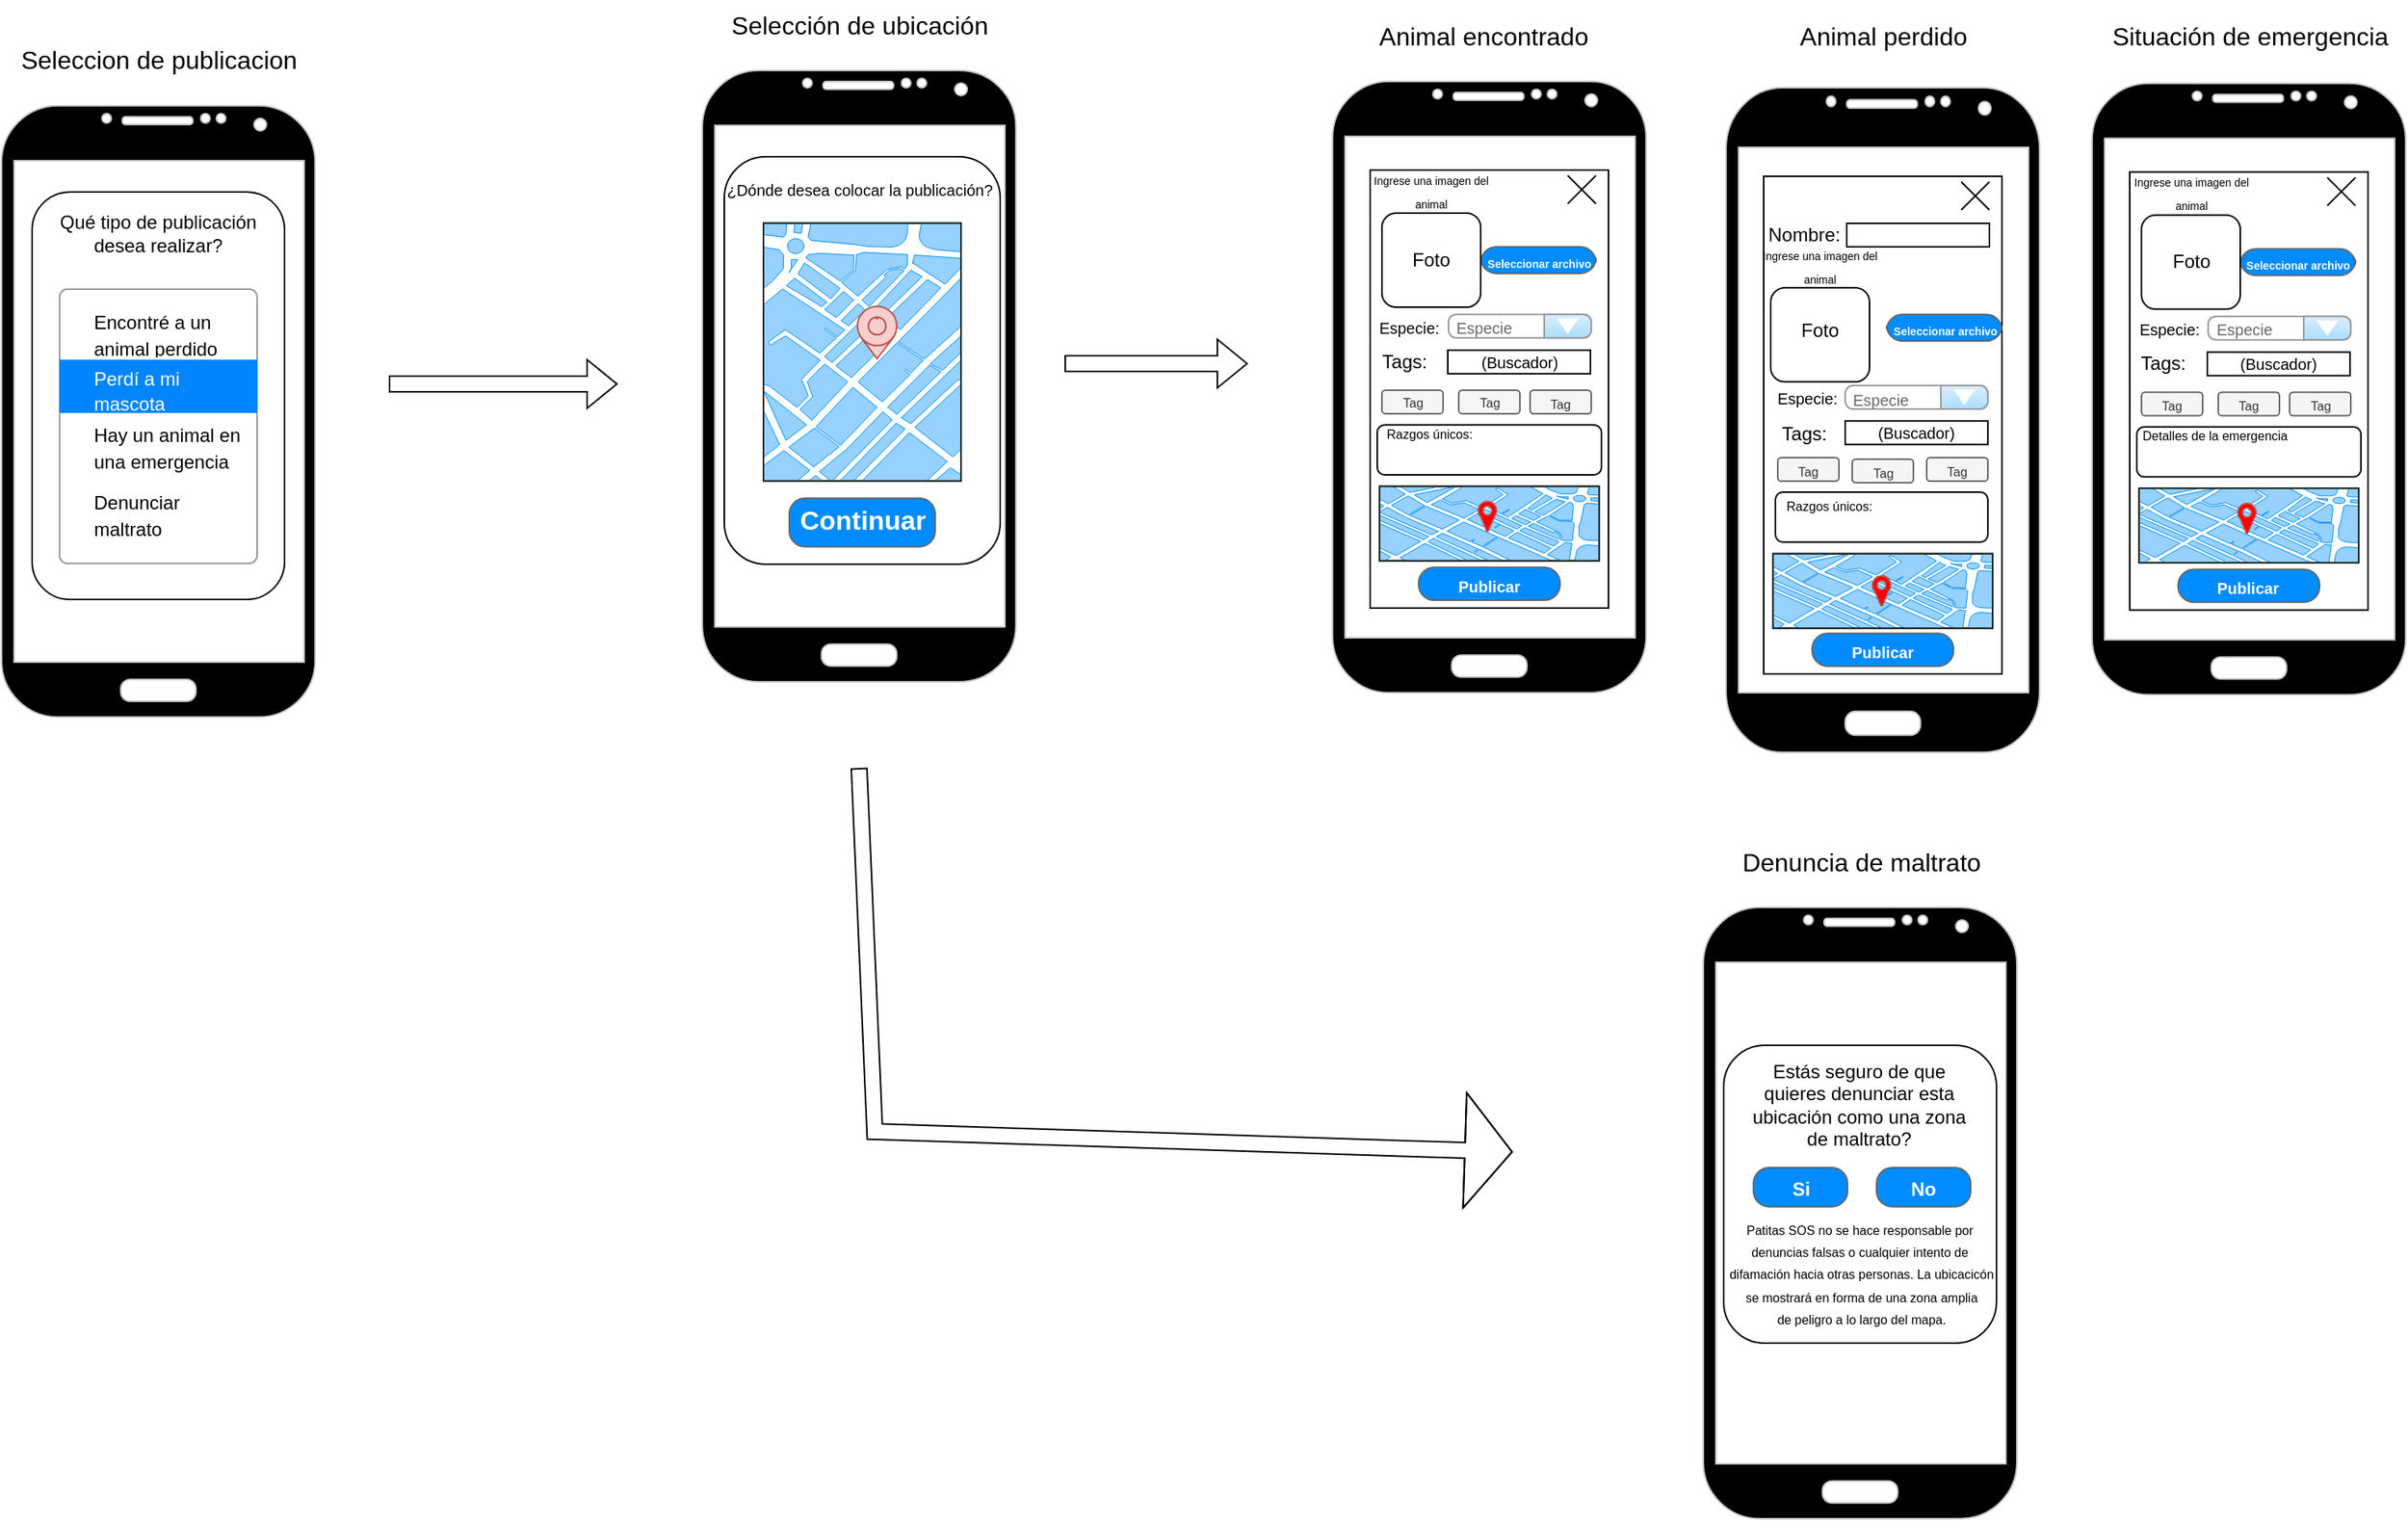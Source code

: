 <mxfile version="26.2.14">
  <diagram name="Página-1" id="zqoaGMEUPhdVN5g2cK0H">
    <mxGraphModel dx="2769" dy="842" grid="0" gridSize="10" guides="1" tooltips="1" connect="1" arrows="1" fold="1" page="0" pageScale="1" pageWidth="850" pageHeight="1100" math="0" shadow="0">
      <root>
        <mxCell id="0" />
        <mxCell id="1" parent="0" />
        <mxCell id="4AYkk2JZDEN1AzWQcWQA-20" value="" style="rounded=0;whiteSpace=wrap;html=1;" parent="1" vertex="1">
          <mxGeometry x="329" y="111.5" width="152" height="279.5" as="geometry" />
        </mxCell>
        <mxCell id="4AYkk2JZDEN1AzWQcWQA-1" value="" style="rounded=1;whiteSpace=wrap;html=1;" parent="1" vertex="1">
          <mxGeometry x="-524.5" y="125.5" width="161" height="260" as="geometry" />
        </mxCell>
        <mxCell id="Mb1oC6YqtbpciYeHHtFN-1" value="" style="verticalLabelPosition=bottom;verticalAlign=top;html=1;shadow=0;dashed=0;strokeWidth=1;shape=mxgraph.android.phone2;strokeColor=#c0c0c0;fillColor=#000000;" parent="1" vertex="1">
          <mxGeometry x="-544" y="70.5" width="200" height="390" as="geometry" />
        </mxCell>
        <mxCell id="Mb1oC6YqtbpciYeHHtFN-2" value="" style="swimlane;container=1;shape=mxgraph.bootstrap.rrect;rSize=5;strokeColor=#999999;fillColor=#ffffff;fontStyle=0;childLayout=stackLayout;horizontal=1;startSize=0;horizontalStack=0;resizeParent=1;resizeParentMax=0;resizeLast=0;collapsible=0;marginBottom=0;whiteSpace=wrap;html=1;marginTop=10;marginBottom=10;" parent="1" vertex="1">
          <mxGeometry x="-507" y="187.5" width="126" height="175" as="geometry" />
        </mxCell>
        <mxCell id="Mb1oC6YqtbpciYeHHtFN-3" value="&lt;font style=&quot;font-size: 12px;&quot;&gt;Encontré a un animal perdido&lt;/font&gt;" style="text;align=left;verticalAlign=middle;spacingLeft=20;spacingRight=10;overflow=hidden;points=[[0,0.5],[1,0.5]];portConstraint=eastwest;rotatable=0;whiteSpace=wrap;html=1;fontColor=inherit;fontSize=14;fontStyle=0;" parent="Mb1oC6YqtbpciYeHHtFN-2" vertex="1">
          <mxGeometry y="10" width="126" height="35" as="geometry" />
        </mxCell>
        <mxCell id="Mb1oC6YqtbpciYeHHtFN-4" value="&lt;font style=&quot;font-size: 12px;&quot;&gt;Perdí a mi mascota&lt;/font&gt;" style="text;fillColor=#0085FC;align=left;verticalAlign=middle;spacingLeft=20;spacingRight=10;overflow=hidden;points=[[0,0.5],[1,0.5]];portConstraint=eastwest;rotatable=0;whiteSpace=wrap;html=1;fontColor=#ffffff;fontSize=14;fontStyle=0;" parent="Mb1oC6YqtbpciYeHHtFN-2" vertex="1">
          <mxGeometry y="45" width="126" height="34" as="geometry" />
        </mxCell>
        <mxCell id="Mb1oC6YqtbpciYeHHtFN-5" value="&lt;font style=&quot;font-size: 12px;&quot;&gt;Hay un animal en una emergencia&lt;/font&gt;" style="text;align=left;verticalAlign=middle;spacingLeft=20;spacingRight=10;overflow=hidden;points=[[0,0.5],[1,0.5]];portConstraint=eastwest;rotatable=0;whiteSpace=wrap;html=1;fontColor=inherit;fontSize=14;fontStyle=0;" parent="Mb1oC6YqtbpciYeHHtFN-2" vertex="1">
          <mxGeometry y="79" width="126" height="43" as="geometry" />
        </mxCell>
        <mxCell id="4AYkk2JZDEN1AzWQcWQA-4" value="&lt;span style=&quot;font-size: 12px;&quot;&gt;Denunciar maltrato&lt;/span&gt;" style="text;align=left;verticalAlign=middle;spacingLeft=20;spacingRight=10;overflow=hidden;points=[[0,0.5],[1,0.5]];portConstraint=eastwest;rotatable=0;whiteSpace=wrap;html=1;fontColor=inherit;fontSize=14;fontStyle=0;" parent="Mb1oC6YqtbpciYeHHtFN-2" vertex="1">
          <mxGeometry y="122" width="126" height="43" as="geometry" />
        </mxCell>
        <mxCell id="4AYkk2JZDEN1AzWQcWQA-3" value="Qué tipo de publicación desea realizar?" style="text;html=1;align=center;verticalAlign=middle;whiteSpace=wrap;rounded=0;" parent="1" vertex="1">
          <mxGeometry x="-515" y="136.5" width="142" height="30" as="geometry" />
        </mxCell>
        <mxCell id="4AYkk2JZDEN1AzWQcWQA-5" value="" style="verticalLabelPosition=bottom;verticalAlign=top;html=1;shadow=0;dashed=0;strokeWidth=1;shape=mxgraph.android.phone2;strokeColor=#c0c0c0;fillColor=#000000;" parent="1" vertex="1">
          <mxGeometry x="305" y="55" width="200" height="390" as="geometry" />
        </mxCell>
        <mxCell id="4AYkk2JZDEN1AzWQcWQA-6" value="&lt;font style=&quot;font-size: 7px;&quot;&gt;Seleccionar archivo&lt;/font&gt;" style="strokeWidth=1;shadow=0;dashed=0;align=center;html=1;shape=mxgraph.mockup.buttons.button;strokeColor=#666666;fontColor=#ffffff;mainText=;buttonStyle=round;fontSize=17;fontStyle=1;fillColor=#008cff;whiteSpace=wrap;" parent="1" vertex="1">
          <mxGeometry x="399.5" y="160.5" width="73.5" height="17" as="geometry" />
        </mxCell>
        <mxCell id="4AYkk2JZDEN1AzWQcWQA-8" value="" style="rounded=1;whiteSpace=wrap;html=1;" parent="1" vertex="1">
          <mxGeometry x="336.5" y="139" width="63" height="60" as="geometry" />
        </mxCell>
        <mxCell id="4AYkk2JZDEN1AzWQcWQA-9" value="Foto" style="text;html=1;align=center;verticalAlign=middle;whiteSpace=wrap;rounded=0;" parent="1" vertex="1">
          <mxGeometry x="338" y="154" width="60" height="30" as="geometry" />
        </mxCell>
        <mxCell id="4AYkk2JZDEN1AzWQcWQA-15" value="&lt;font size=&quot;1&quot;&gt;Especie&lt;/font&gt;" style="strokeWidth=1;shadow=0;dashed=0;align=center;html=1;shape=mxgraph.mockup.forms.comboBox;strokeColor=#999999;fillColor=#ddeeff;align=left;fillColor2=#aaddff;mainText=;fontColor=#666666;fontSize=17;spacingLeft=3;" parent="1" vertex="1">
          <mxGeometry x="379" y="203.57" width="91" height="15" as="geometry" />
        </mxCell>
        <mxCell id="4AYkk2JZDEN1AzWQcWQA-17" value="&lt;font style=&quot;font-size: 7px;&quot;&gt;Ingrese una imagen del animal&lt;/font&gt;" style="text;html=1;align=center;verticalAlign=middle;whiteSpace=wrap;rounded=0;" parent="1" vertex="1">
          <mxGeometry x="326" y="112.5" width="84" height="23" as="geometry" />
        </mxCell>
        <mxCell id="4AYkk2JZDEN1AzWQcWQA-18" value="&lt;span style=&quot;font-size: 10px;&quot;&gt;Especie:&lt;/span&gt;" style="text;html=1;align=center;verticalAlign=middle;whiteSpace=wrap;rounded=0;" parent="1" vertex="1">
          <mxGeometry x="340" y="204.63" width="28" height="15" as="geometry" />
        </mxCell>
        <mxCell id="4AYkk2JZDEN1AzWQcWQA-23" value="&lt;span style=&quot;font-size: 10px;&quot;&gt;Publicar&lt;/span&gt;" style="strokeWidth=1;shadow=0;dashed=0;align=center;html=1;shape=mxgraph.mockup.buttons.button;strokeColor=#666666;fontColor=#ffffff;mainText=;buttonStyle=round;fontSize=17;fontStyle=1;fillColor=#008cff;whiteSpace=wrap;" parent="1" vertex="1">
          <mxGeometry x="359.88" y="365" width="90.25" height="21" as="geometry" />
        </mxCell>
        <mxCell id="4AYkk2JZDEN1AzWQcWQA-24" value="&lt;font&gt;Tags:&lt;/font&gt;" style="text;html=1;align=center;verticalAlign=middle;whiteSpace=wrap;rounded=0;" parent="1" vertex="1">
          <mxGeometry x="333.5" y="228.94" width="34" height="10" as="geometry" />
        </mxCell>
        <mxCell id="4AYkk2JZDEN1AzWQcWQA-25" value="&lt;font size=&quot;1&quot;&gt;(Buscador)&lt;/font&gt;" style="rounded=0;whiteSpace=wrap;html=1;" parent="1" vertex="1">
          <mxGeometry x="378.5" y="226.44" width="91" height="15" as="geometry" />
        </mxCell>
        <mxCell id="4AYkk2JZDEN1AzWQcWQA-26" value="&lt;span style=&quot;font-size: 8px;&quot;&gt;Tag&lt;/span&gt;" style="rounded=1;whiteSpace=wrap;html=1;fillColor=#f5f5f5;strokeColor=#666666;fontColor=#333333;" parent="1" vertex="1">
          <mxGeometry x="336.5" y="251.94" width="39" height="15" as="geometry" />
        </mxCell>
        <mxCell id="4AYkk2JZDEN1AzWQcWQA-27" value="&lt;span style=&quot;font-size: 8px;&quot;&gt;Tag&lt;/span&gt;" style="rounded=1;whiteSpace=wrap;html=1;fillColor=#f5f5f5;strokeColor=#666666;fontColor=#333333;" parent="1" vertex="1">
          <mxGeometry x="385.5" y="251.94" width="39" height="15" as="geometry" />
        </mxCell>
        <mxCell id="4AYkk2JZDEN1AzWQcWQA-28" value="&lt;span style=&quot;font-size: 8px;&quot;&gt;Tag&lt;/span&gt;" style="rounded=1;whiteSpace=wrap;html=1;fillColor=#f5f5f5;strokeColor=#666666;fontColor=#333333;" parent="1" vertex="1">
          <mxGeometry x="431" y="252" width="39" height="15" as="geometry" />
        </mxCell>
        <mxCell id="4AYkk2JZDEN1AzWQcWQA-31" value="" style="shape=mxgraph.sysml.x;" parent="1" vertex="1">
          <mxGeometry x="455" y="115" width="18" height="18" as="geometry" />
        </mxCell>
        <mxCell id="4AYkk2JZDEN1AzWQcWQA-32" value="&lt;font style=&quot;font-size: 16px;&quot;&gt;Seleccion de publicacion&lt;/font&gt;" style="text;html=1;align=center;verticalAlign=middle;resizable=0;points=[];autosize=1;strokeColor=none;fillColor=none;" parent="1" vertex="1">
          <mxGeometry x="-541" y="25.5" width="194" height="31" as="geometry" />
        </mxCell>
        <mxCell id="4AYkk2JZDEN1AzWQcWQA-33" value="&lt;span style=&quot;font-size: 16px;&quot;&gt;Animal encontrado&lt;/span&gt;" style="text;html=1;align=center;verticalAlign=middle;resizable=0;points=[];autosize=1;strokeColor=none;fillColor=none;" parent="1" vertex="1">
          <mxGeometry x="325.5" y="10" width="151" height="31" as="geometry" />
        </mxCell>
        <mxCell id="4AYkk2JZDEN1AzWQcWQA-51" value="&lt;span style=&quot;font-size: 16px;&quot;&gt;Animal perdido&lt;/span&gt;" style="text;html=1;align=center;verticalAlign=middle;resizable=0;points=[];autosize=1;strokeColor=none;fillColor=none;" parent="1" vertex="1">
          <mxGeometry x="593.5" y="10" width="125" height="31" as="geometry" />
        </mxCell>
        <mxCell id="4AYkk2JZDEN1AzWQcWQA-93" value="&lt;span style=&quot;font-size: 16px;&quot;&gt;Situación de emergencia&lt;/span&gt;" style="text;html=1;align=center;verticalAlign=middle;resizable=0;points=[];autosize=1;strokeColor=none;fillColor=none;" parent="1" vertex="1">
          <mxGeometry x="792.5" y="10" width="194" height="31" as="geometry" />
        </mxCell>
        <mxCell id="4AYkk2JZDEN1AzWQcWQA-97" value="" style="shape=flexArrow;endArrow=classic;html=1;rounded=0;" parent="1" edge="1">
          <mxGeometry width="50" height="50" relative="1" as="geometry">
            <mxPoint x="134" y="235" as="sourcePoint" />
            <mxPoint x="251" y="235" as="targetPoint" />
          </mxGeometry>
        </mxCell>
        <mxCell id="4AYkk2JZDEN1AzWQcWQA-98" value="" style="rounded=1;whiteSpace=wrap;html=1;" parent="1" vertex="1">
          <mxGeometry x="-83" y="103" width="176" height="260" as="geometry" />
        </mxCell>
        <mxCell id="4AYkk2JZDEN1AzWQcWQA-99" value="" style="verticalLabelPosition=bottom;verticalAlign=top;html=1;shadow=0;dashed=0;strokeWidth=1;shape=mxgraph.android.phone2;strokeColor=#c0c0c0;fillColor=#000000;" parent="1" vertex="1">
          <mxGeometry x="-97" y="48.0" width="200" height="390" as="geometry" />
        </mxCell>
        <mxCell id="4AYkk2JZDEN1AzWQcWQA-106" value="&lt;span style=&quot;font-size: 16px;&quot;&gt;Selección de ubicación&lt;/span&gt;" style="text;html=1;align=center;verticalAlign=middle;resizable=0;points=[];autosize=1;strokeColor=none;fillColor=none;" parent="1" vertex="1">
          <mxGeometry x="-88" y="3.0" width="182" height="31" as="geometry" />
        </mxCell>
        <mxCell id="4AYkk2JZDEN1AzWQcWQA-108" value="&lt;font size=&quot;1&quot;&gt;¿Dónde desea colocar la publicación?&lt;/font&gt;" style="text;html=1;align=center;verticalAlign=middle;resizable=0;points=[];autosize=1;strokeColor=none;fillColor=none;" parent="1" vertex="1">
          <mxGeometry x="-91" y="110.87" width="188" height="26" as="geometry" />
        </mxCell>
        <mxCell id="4AYkk2JZDEN1AzWQcWQA-107" value="" style="verticalLabelPosition=bottom;verticalAlign=top;html=1;shadow=0;dashed=0;strokeWidth=1;shape=mxgraph.ios.iBgMap;strokeColor=#18211b;strokeColor2=#008cff;fillColor2=#96D1FF;" parent="1" vertex="1">
          <mxGeometry x="-58" y="145.37" width="126" height="164.5" as="geometry" />
        </mxCell>
        <mxCell id="zT-mEKw-d-SdC_awE3MW-3" value="" style="verticalLabelPosition=bottom;verticalAlign=top;html=1;shape=mxgraph.basic.heart;fillColor=#f8cecc;strokeColor=#b85450;" parent="1" vertex="1">
          <mxGeometry x="2" y="202.87" width="25" height="29" as="geometry" />
        </mxCell>
        <mxCell id="zT-mEKw-d-SdC_awE3MW-4" value="" style="verticalLabelPosition=bottom;verticalAlign=top;html=1;shape=mxgraph.basic.donut;dx=6.89;fillColor=#f8cecc;strokeColor=#b85450;" parent="1" vertex="1">
          <mxGeometry x="2" y="198.5" width="25" height="25" as="geometry" />
        </mxCell>
        <mxCell id="zT-mEKw-d-SdC_awE3MW-5" value="Continuar" style="strokeWidth=1;shadow=0;dashed=0;align=center;html=1;shape=mxgraph.mockup.buttons.button;strokeColor=#666666;fontColor=#ffffff;mainText=;buttonStyle=round;fontSize=17;fontStyle=1;fillColor=#008cff;whiteSpace=wrap;" parent="1" vertex="1">
          <mxGeometry x="-41.5" y="320.87" width="93" height="31" as="geometry" />
        </mxCell>
        <mxCell id="zT-mEKw-d-SdC_awE3MW-6" value="" style="shape=flexArrow;endArrow=classic;html=1;rounded=0;" parent="1" edge="1">
          <mxGeometry width="50" height="50" relative="1" as="geometry">
            <mxPoint x="-297" y="248" as="sourcePoint" />
            <mxPoint x="-151" y="248" as="targetPoint" />
          </mxGeometry>
        </mxCell>
        <mxCell id="zT-mEKw-d-SdC_awE3MW-10" value="" style="rounded=1;whiteSpace=wrap;html=1;" parent="1" vertex="1">
          <mxGeometry x="333.51" y="274.13" width="143" height="31.87" as="geometry" />
        </mxCell>
        <mxCell id="4AYkk2JZDEN1AzWQcWQA-53" value="&lt;span style=&quot;font-size: 8px;&quot;&gt;Razgos únicos:&lt;/span&gt;" style="text;html=1;align=center;verticalAlign=middle;whiteSpace=wrap;rounded=0;" parent="1" vertex="1">
          <mxGeometry x="333.51" y="274.13" width="66" height="10" as="geometry" />
        </mxCell>
        <mxCell id="zT-mEKw-d-SdC_awE3MW-11" value="" style="verticalLabelPosition=bottom;verticalAlign=top;html=1;shadow=0;dashed=0;strokeWidth=1;shape=mxgraph.ios.iBgMap;strokeColor=#18211b;strokeColor2=#008cff;fillColor2=#96D1FF;rotation=90;" parent="1" vertex="1">
          <mxGeometry x="381.25" y="267" width="47.5" height="140.13" as="geometry" />
        </mxCell>
        <mxCell id="zT-mEKw-d-SdC_awE3MW-12" value="" style="sketch=0;html=1;aspect=fixed;strokeColor=#b85450;shadow=0;fillColor=#FF0000;verticalAlign=top;labelPosition=center;verticalLabelPosition=bottom;shape=mxgraph.gcp2.maps_api;fillStyle=solid;" parent="1" vertex="1">
          <mxGeometry x="398" y="323" width="11.59" height="19" as="geometry" />
        </mxCell>
        <mxCell id="zT-mEKw-d-SdC_awE3MW-32" value="" style="rounded=0;whiteSpace=wrap;html=1;" parent="1" vertex="1">
          <mxGeometry x="580" y="115.5" width="152" height="317.5" as="geometry" />
        </mxCell>
        <mxCell id="zT-mEKw-d-SdC_awE3MW-33" value="" style="verticalLabelPosition=bottom;verticalAlign=top;html=1;shadow=0;dashed=0;strokeWidth=1;shape=mxgraph.android.phone2;strokeColor=#c0c0c0;fillColor=#000000;" parent="1" vertex="1">
          <mxGeometry x="556" y="59" width="200" height="424" as="geometry" />
        </mxCell>
        <mxCell id="zT-mEKw-d-SdC_awE3MW-34" value="&lt;font style=&quot;font-size: 7px;&quot;&gt;Seleccionar archivo&lt;/font&gt;" style="strokeWidth=1;shadow=0;dashed=0;align=center;html=1;shape=mxgraph.mockup.buttons.button;strokeColor=#666666;fontColor=#ffffff;mainText=;buttonStyle=round;fontSize=17;fontStyle=1;fillColor=#008cff;whiteSpace=wrap;" parent="1" vertex="1">
          <mxGeometry x="658.5" y="203.63" width="73.5" height="17" as="geometry" />
        </mxCell>
        <mxCell id="zT-mEKw-d-SdC_awE3MW-35" value="" style="rounded=1;whiteSpace=wrap;html=1;" parent="1" vertex="1">
          <mxGeometry x="584.5" y="186.63" width="63" height="60" as="geometry" />
        </mxCell>
        <mxCell id="zT-mEKw-d-SdC_awE3MW-36" value="Foto" style="text;html=1;align=center;verticalAlign=middle;whiteSpace=wrap;rounded=0;" parent="1" vertex="1">
          <mxGeometry x="586" y="198.5" width="60" height="30" as="geometry" />
        </mxCell>
        <mxCell id="zT-mEKw-d-SdC_awE3MW-37" value="&lt;font size=&quot;1&quot;&gt;Especie&lt;/font&gt;" style="strokeWidth=1;shadow=0;dashed=0;align=center;html=1;shape=mxgraph.mockup.forms.comboBox;strokeColor=#999999;fillColor=#ddeeff;align=left;fillColor2=#aaddff;mainText=;fontColor=#666666;fontSize=17;spacingLeft=3;" parent="1" vertex="1">
          <mxGeometry x="632" y="249" width="91" height="15" as="geometry" />
        </mxCell>
        <mxCell id="zT-mEKw-d-SdC_awE3MW-38" value="&lt;font style=&quot;font-size: 7px;&quot;&gt;Ingrese una imagen del animal&lt;/font&gt;" style="text;html=1;align=center;verticalAlign=middle;whiteSpace=wrap;rounded=0;" parent="1" vertex="1">
          <mxGeometry x="574" y="160.5" width="84" height="23" as="geometry" />
        </mxCell>
        <mxCell id="zT-mEKw-d-SdC_awE3MW-39" value="&lt;span style=&quot;font-size: 10px;&quot;&gt;Especie:&lt;/span&gt;" style="text;html=1;align=center;verticalAlign=middle;whiteSpace=wrap;rounded=0;" parent="1" vertex="1">
          <mxGeometry x="593.5" y="249" width="28" height="15" as="geometry" />
        </mxCell>
        <mxCell id="zT-mEKw-d-SdC_awE3MW-40" value="&lt;span style=&quot;font-size: 10px;&quot;&gt;Publicar&lt;/span&gt;" style="strokeWidth=1;shadow=0;dashed=0;align=center;html=1;shape=mxgraph.mockup.buttons.button;strokeColor=#666666;fontColor=#ffffff;mainText=;buttonStyle=round;fontSize=17;fontStyle=1;fillColor=#008cff;whiteSpace=wrap;" parent="1" vertex="1">
          <mxGeometry x="610.88" y="407.13" width="90.25" height="21" as="geometry" />
        </mxCell>
        <mxCell id="zT-mEKw-d-SdC_awE3MW-41" value="&lt;font&gt;Tags:&lt;/font&gt;" style="text;html=1;align=center;verticalAlign=middle;whiteSpace=wrap;rounded=0;" parent="1" vertex="1">
          <mxGeometry x="589" y="275" width="34" height="10" as="geometry" />
        </mxCell>
        <mxCell id="zT-mEKw-d-SdC_awE3MW-42" value="&lt;font size=&quot;1&quot;&gt;(Buscador)&lt;/font&gt;" style="rounded=0;whiteSpace=wrap;html=1;" parent="1" vertex="1">
          <mxGeometry x="632" y="271.63" width="91" height="15" as="geometry" />
        </mxCell>
        <mxCell id="zT-mEKw-d-SdC_awE3MW-43" value="&lt;span style=&quot;font-size: 8px;&quot;&gt;Tag&lt;/span&gt;" style="rounded=1;whiteSpace=wrap;html=1;fillColor=#f5f5f5;strokeColor=#666666;fontColor=#333333;" parent="1" vertex="1">
          <mxGeometry x="589" y="295" width="39" height="15" as="geometry" />
        </mxCell>
        <mxCell id="zT-mEKw-d-SdC_awE3MW-44" value="&lt;span style=&quot;font-size: 8px;&quot;&gt;Tag&lt;/span&gt;" style="rounded=1;whiteSpace=wrap;html=1;fillColor=#f5f5f5;strokeColor=#666666;fontColor=#333333;" parent="1" vertex="1">
          <mxGeometry x="636.5" y="296" width="39" height="15" as="geometry" />
        </mxCell>
        <mxCell id="zT-mEKw-d-SdC_awE3MW-45" value="&lt;span style=&quot;font-size: 8px;&quot;&gt;Tag&lt;/span&gt;" style="rounded=1;whiteSpace=wrap;html=1;fillColor=#f5f5f5;strokeColor=#666666;fontColor=#333333;" parent="1" vertex="1">
          <mxGeometry x="684" y="295" width="39" height="15" as="geometry" />
        </mxCell>
        <mxCell id="zT-mEKw-d-SdC_awE3MW-46" value="" style="shape=mxgraph.sysml.x;" parent="1" vertex="1">
          <mxGeometry x="706" y="119" width="18" height="18" as="geometry" />
        </mxCell>
        <mxCell id="zT-mEKw-d-SdC_awE3MW-47" value="" style="rounded=1;whiteSpace=wrap;html=1;" parent="1" vertex="1">
          <mxGeometry x="587.5" y="317" width="135.5" height="31.87" as="geometry" />
        </mxCell>
        <mxCell id="zT-mEKw-d-SdC_awE3MW-48" value="&lt;span style=&quot;font-size: 8px;&quot;&gt;Razgos únicos:&lt;/span&gt;" style="text;html=1;align=center;verticalAlign=middle;whiteSpace=wrap;rounded=0;" parent="1" vertex="1">
          <mxGeometry x="589" y="320" width="66" height="10" as="geometry" />
        </mxCell>
        <mxCell id="zT-mEKw-d-SdC_awE3MW-49" value="" style="verticalLabelPosition=bottom;verticalAlign=top;html=1;shadow=0;dashed=0;strokeWidth=1;shape=mxgraph.ios.iBgMap;strokeColor=#18211b;strokeColor2=#008cff;fillColor2=#96D1FF;rotation=90;" parent="1" vertex="1">
          <mxGeometry x="632.25" y="310" width="47.5" height="140.13" as="geometry" />
        </mxCell>
        <mxCell id="zT-mEKw-d-SdC_awE3MW-50" value="" style="sketch=0;html=1;aspect=fixed;strokeColor=#b85450;shadow=0;fillColor=#FF0000;verticalAlign=top;labelPosition=center;verticalLabelPosition=bottom;shape=mxgraph.gcp2.maps_api;fillStyle=solid;" parent="1" vertex="1">
          <mxGeometry x="649.41" y="370.56" width="11.59" height="19" as="geometry" />
        </mxCell>
        <mxCell id="zT-mEKw-d-SdC_awE3MW-52" value="&lt;div&gt;&lt;br&gt;&lt;/div&gt;" style="rounded=0;whiteSpace=wrap;html=1;" parent="1" vertex="1">
          <mxGeometry x="633" y="145.5" width="91" height="15" as="geometry" />
        </mxCell>
        <mxCell id="zT-mEKw-d-SdC_awE3MW-54" value="&lt;font&gt;Nombre:&lt;/font&gt;" style="text;html=1;align=center;verticalAlign=middle;whiteSpace=wrap;rounded=0;" parent="1" vertex="1">
          <mxGeometry x="589" y="148" width="34" height="10" as="geometry" />
        </mxCell>
        <mxCell id="zT-mEKw-d-SdC_awE3MW-76" value="" style="rounded=1;whiteSpace=wrap;html=1;" parent="1" vertex="1">
          <mxGeometry x="554.5" y="670" width="174" height="190" as="geometry" />
        </mxCell>
        <mxCell id="zT-mEKw-d-SdC_awE3MW-77" value="" style="verticalLabelPosition=bottom;verticalAlign=top;html=1;shadow=0;dashed=0;strokeWidth=1;shape=mxgraph.android.phone2;strokeColor=#c0c0c0;fillColor=#000000;" parent="1" vertex="1">
          <mxGeometry x="541.5" y="582" width="200" height="390" as="geometry" />
        </mxCell>
        <mxCell id="zT-mEKw-d-SdC_awE3MW-83" value="Estás seguro de que quieres denunciar esta ubicación como una zona de maltrato?" style="text;html=1;align=center;verticalAlign=middle;whiteSpace=wrap;rounded=0;" parent="1" vertex="1">
          <mxGeometry x="570" y="681" width="142" height="54" as="geometry" />
        </mxCell>
        <mxCell id="zT-mEKw-d-SdC_awE3MW-84" value="&lt;span style=&quot;font-size: 16px;&quot;&gt;Denuncia de maltrato&lt;/span&gt;" style="text;html=1;align=center;verticalAlign=middle;resizable=0;points=[];autosize=1;strokeColor=none;fillColor=none;" parent="1" vertex="1">
          <mxGeometry x="556.5" y="537" width="170" height="31" as="geometry" />
        </mxCell>
        <mxCell id="zT-mEKw-d-SdC_awE3MW-85" value="&lt;span style=&quot;font-size: 12px;&quot;&gt;Si&lt;/span&gt;" style="strokeWidth=1;shadow=0;dashed=0;align=center;html=1;shape=mxgraph.mockup.buttons.button;strokeColor=#666666;fontColor=#ffffff;mainText=;buttonStyle=round;fontSize=17;fontStyle=1;fillColor=#008cff;whiteSpace=wrap;" parent="1" vertex="1">
          <mxGeometry x="573.5" y="748" width="60" height="25" as="geometry" />
        </mxCell>
        <mxCell id="zT-mEKw-d-SdC_awE3MW-86" value="&lt;span style=&quot;font-size: 12px;&quot;&gt;No&lt;/span&gt;" style="strokeWidth=1;shadow=0;dashed=0;align=center;html=1;shape=mxgraph.mockup.buttons.button;strokeColor=#666666;fontColor=#ffffff;mainText=;buttonStyle=round;fontSize=17;fontStyle=1;fillColor=#008cff;whiteSpace=wrap;" parent="1" vertex="1">
          <mxGeometry x="652" y="748" width="60" height="25" as="geometry" />
        </mxCell>
        <mxCell id="zT-mEKw-d-SdC_awE3MW-87" value="&lt;font style=&quot;font-size: 8px;&quot;&gt;Patitas SOS no se hace responsable&lt;/font&gt;&lt;span style=&quot;font-size: 8px; background-color: transparent; color: light-dark(rgb(0, 0, 0), rgb(255, 255, 255));&quot;&gt;&amp;nbsp;por&amp;nbsp;&lt;/span&gt;&lt;div&gt;&lt;span style=&quot;font-size: 8px; background-color: transparent; color: light-dark(rgb(0, 0, 0), rgb(255, 255, 255));&quot;&gt;denuncias&amp;nbsp;&lt;/span&gt;&lt;span style=&quot;background-color: transparent; color: light-dark(rgb(0, 0, 0), rgb(255, 255, 255)); font-size: 8px;&quot;&gt;falsas o&amp;nbsp;&lt;/span&gt;&lt;span style=&quot;background-color: transparent; color: light-dark(rgb(0, 0, 0), rgb(255, 255, 255)); font-size: 8px;&quot;&gt;cualquier intento de&amp;nbsp;&lt;/span&gt;&lt;/div&gt;&lt;div&gt;&lt;span style=&quot;background-color: transparent; color: light-dark(rgb(0, 0, 0), rgb(255, 255, 255)); font-size: 8px;&quot;&gt;difamación&amp;nbsp;&lt;/span&gt;&lt;span style=&quot;background-color: transparent; color: light-dark(rgb(0, 0, 0), rgb(255, 255, 255)); font-size: 8px;&quot;&gt;hacia otras personas.&amp;nbsp;&lt;/span&gt;&lt;span style=&quot;font-size: 8px; background-color: transparent; color: light-dark(rgb(0, 0, 0), rgb(255, 255, 255));&quot;&gt;La ubicacicón&lt;/span&gt;&lt;/div&gt;&lt;div&gt;&lt;span style=&quot;font-size: 8px; background-color: transparent; color: light-dark(rgb(0, 0, 0), rgb(255, 255, 255));&quot;&gt;&amp;nbsp;se mostrará en forma&amp;nbsp;&lt;/span&gt;&lt;span style=&quot;font-size: 8px; background-color: transparent; color: light-dark(rgb(0, 0, 0), rgb(255, 255, 255));&quot;&gt;de una zona amplia&amp;nbsp;&lt;/span&gt;&lt;/div&gt;&lt;div&gt;&lt;div&gt;&lt;font style=&quot;font-size: 8px;&quot;&gt;de peligro a lo largo del mapa.&lt;/font&gt;&lt;/div&gt;&lt;/div&gt;" style="text;html=1;align=center;verticalAlign=middle;resizable=0;points=[];autosize=1;strokeColor=none;fillColor=none;" parent="1" vertex="1">
          <mxGeometry x="548" y="773" width="187" height="84" as="geometry" />
        </mxCell>
        <mxCell id="zT-mEKw-d-SdC_awE3MW-88" value="" style="shape=flexArrow;endArrow=classic;html=1;rounded=0;endWidth=62.5;endSize=9.7;" parent="1" edge="1">
          <mxGeometry width="50" height="50" relative="1" as="geometry">
            <mxPoint x="3" y="493" as="sourcePoint" />
            <mxPoint x="420" y="738" as="targetPoint" />
            <Array as="points">
              <mxPoint x="13" y="725" />
            </Array>
          </mxGeometry>
        </mxCell>
        <mxCell id="JhvA9zpUzTnI1sjawi1j-1" value="" style="rounded=0;whiteSpace=wrap;html=1;" vertex="1" parent="1">
          <mxGeometry x="813.5" y="112.75" width="152" height="279.5" as="geometry" />
        </mxCell>
        <mxCell id="JhvA9zpUzTnI1sjawi1j-2" value="" style="verticalLabelPosition=bottom;verticalAlign=top;html=1;shadow=0;dashed=0;strokeWidth=1;shape=mxgraph.android.phone2;strokeColor=#c0c0c0;fillColor=#000000;" vertex="1" parent="1">
          <mxGeometry x="789.5" y="56.25" width="200" height="390" as="geometry" />
        </mxCell>
        <mxCell id="JhvA9zpUzTnI1sjawi1j-3" value="&lt;font style=&quot;font-size: 7px;&quot;&gt;Seleccionar archivo&lt;/font&gt;" style="strokeWidth=1;shadow=0;dashed=0;align=center;html=1;shape=mxgraph.mockup.buttons.button;strokeColor=#666666;fontColor=#ffffff;mainText=;buttonStyle=round;fontSize=17;fontStyle=1;fillColor=#008cff;whiteSpace=wrap;" vertex="1" parent="1">
          <mxGeometry x="884" y="161.75" width="73.5" height="17" as="geometry" />
        </mxCell>
        <mxCell id="JhvA9zpUzTnI1sjawi1j-4" value="" style="rounded=1;whiteSpace=wrap;html=1;" vertex="1" parent="1">
          <mxGeometry x="821" y="140.25" width="63" height="60" as="geometry" />
        </mxCell>
        <mxCell id="JhvA9zpUzTnI1sjawi1j-5" value="Foto" style="text;html=1;align=center;verticalAlign=middle;whiteSpace=wrap;rounded=0;" vertex="1" parent="1">
          <mxGeometry x="822.5" y="155.25" width="60" height="30" as="geometry" />
        </mxCell>
        <mxCell id="JhvA9zpUzTnI1sjawi1j-6" value="&lt;font size=&quot;1&quot;&gt;Especie&lt;/font&gt;" style="strokeWidth=1;shadow=0;dashed=0;align=center;html=1;shape=mxgraph.mockup.forms.comboBox;strokeColor=#999999;fillColor=#ddeeff;align=left;fillColor2=#aaddff;mainText=;fontColor=#666666;fontSize=17;spacingLeft=3;" vertex="1" parent="1">
          <mxGeometry x="863.5" y="204.82" width="91" height="15" as="geometry" />
        </mxCell>
        <mxCell id="JhvA9zpUzTnI1sjawi1j-7" value="&lt;font style=&quot;font-size: 7px;&quot;&gt;Ingrese una imagen del animal&lt;/font&gt;" style="text;html=1;align=center;verticalAlign=middle;whiteSpace=wrap;rounded=0;" vertex="1" parent="1">
          <mxGeometry x="810.5" y="113.75" width="84" height="23" as="geometry" />
        </mxCell>
        <mxCell id="JhvA9zpUzTnI1sjawi1j-8" value="&lt;span style=&quot;font-size: 10px;&quot;&gt;Especie:&lt;/span&gt;" style="text;html=1;align=center;verticalAlign=middle;whiteSpace=wrap;rounded=0;" vertex="1" parent="1">
          <mxGeometry x="824.5" y="205.88" width="28" height="15" as="geometry" />
        </mxCell>
        <mxCell id="JhvA9zpUzTnI1sjawi1j-9" value="&lt;span style=&quot;font-size: 10px;&quot;&gt;Publicar&lt;/span&gt;" style="strokeWidth=1;shadow=0;dashed=0;align=center;html=1;shape=mxgraph.mockup.buttons.button;strokeColor=#666666;fontColor=#ffffff;mainText=;buttonStyle=round;fontSize=17;fontStyle=1;fillColor=#008cff;whiteSpace=wrap;" vertex="1" parent="1">
          <mxGeometry x="844.38" y="366.25" width="90.25" height="21" as="geometry" />
        </mxCell>
        <mxCell id="JhvA9zpUzTnI1sjawi1j-10" value="&lt;font&gt;Tags:&lt;/font&gt;" style="text;html=1;align=center;verticalAlign=middle;whiteSpace=wrap;rounded=0;" vertex="1" parent="1">
          <mxGeometry x="818" y="230.19" width="34" height="10" as="geometry" />
        </mxCell>
        <mxCell id="JhvA9zpUzTnI1sjawi1j-11" value="&lt;font size=&quot;1&quot;&gt;(Buscador)&lt;/font&gt;" style="rounded=0;whiteSpace=wrap;html=1;" vertex="1" parent="1">
          <mxGeometry x="863" y="227.69" width="91" height="15" as="geometry" />
        </mxCell>
        <mxCell id="JhvA9zpUzTnI1sjawi1j-12" value="&lt;span style=&quot;font-size: 8px;&quot;&gt;Tag&lt;/span&gt;" style="rounded=1;whiteSpace=wrap;html=1;fillColor=#f5f5f5;strokeColor=#666666;fontColor=#333333;" vertex="1" parent="1">
          <mxGeometry x="821" y="253.19" width="39" height="15" as="geometry" />
        </mxCell>
        <mxCell id="JhvA9zpUzTnI1sjawi1j-13" value="&lt;span style=&quot;font-size: 8px;&quot;&gt;Tag&lt;/span&gt;" style="rounded=1;whiteSpace=wrap;html=1;fillColor=#f5f5f5;strokeColor=#666666;fontColor=#333333;" vertex="1" parent="1">
          <mxGeometry x="870" y="253.19" width="39" height="15" as="geometry" />
        </mxCell>
        <mxCell id="JhvA9zpUzTnI1sjawi1j-14" value="&lt;span style=&quot;font-size: 8px;&quot;&gt;Tag&lt;/span&gt;" style="rounded=1;whiteSpace=wrap;html=1;fillColor=#f5f5f5;strokeColor=#666666;fontColor=#333333;" vertex="1" parent="1">
          <mxGeometry x="915.5" y="253.25" width="39" height="15" as="geometry" />
        </mxCell>
        <mxCell id="JhvA9zpUzTnI1sjawi1j-15" value="" style="shape=mxgraph.sysml.x;" vertex="1" parent="1">
          <mxGeometry x="939.5" y="116.25" width="18" height="18" as="geometry" />
        </mxCell>
        <mxCell id="JhvA9zpUzTnI1sjawi1j-16" value="" style="rounded=1;whiteSpace=wrap;html=1;" vertex="1" parent="1">
          <mxGeometry x="818.01" y="275.38" width="143" height="31.87" as="geometry" />
        </mxCell>
        <mxCell id="JhvA9zpUzTnI1sjawi1j-17" value="&lt;span style=&quot;font-size: 8px;&quot;&gt;Detalles de la emergencia&lt;/span&gt;" style="text;html=1;align=center;verticalAlign=middle;whiteSpace=wrap;rounded=0;" vertex="1" parent="1">
          <mxGeometry x="818.01" y="275.38" width="99.99" height="10" as="geometry" />
        </mxCell>
        <mxCell id="JhvA9zpUzTnI1sjawi1j-18" value="" style="verticalLabelPosition=bottom;verticalAlign=top;html=1;shadow=0;dashed=0;strokeWidth=1;shape=mxgraph.ios.iBgMap;strokeColor=#18211b;strokeColor2=#008cff;fillColor2=#96D1FF;rotation=90;" vertex="1" parent="1">
          <mxGeometry x="865.75" y="268.25" width="47.5" height="140.13" as="geometry" />
        </mxCell>
        <mxCell id="JhvA9zpUzTnI1sjawi1j-19" value="" style="sketch=0;html=1;aspect=fixed;strokeColor=#b85450;shadow=0;fillColor=#FF0000;verticalAlign=top;labelPosition=center;verticalLabelPosition=bottom;shape=mxgraph.gcp2.maps_api;fillStyle=solid;" vertex="1" parent="1">
          <mxGeometry x="882.5" y="324.25" width="11.59" height="19" as="geometry" />
        </mxCell>
      </root>
    </mxGraphModel>
  </diagram>
</mxfile>
